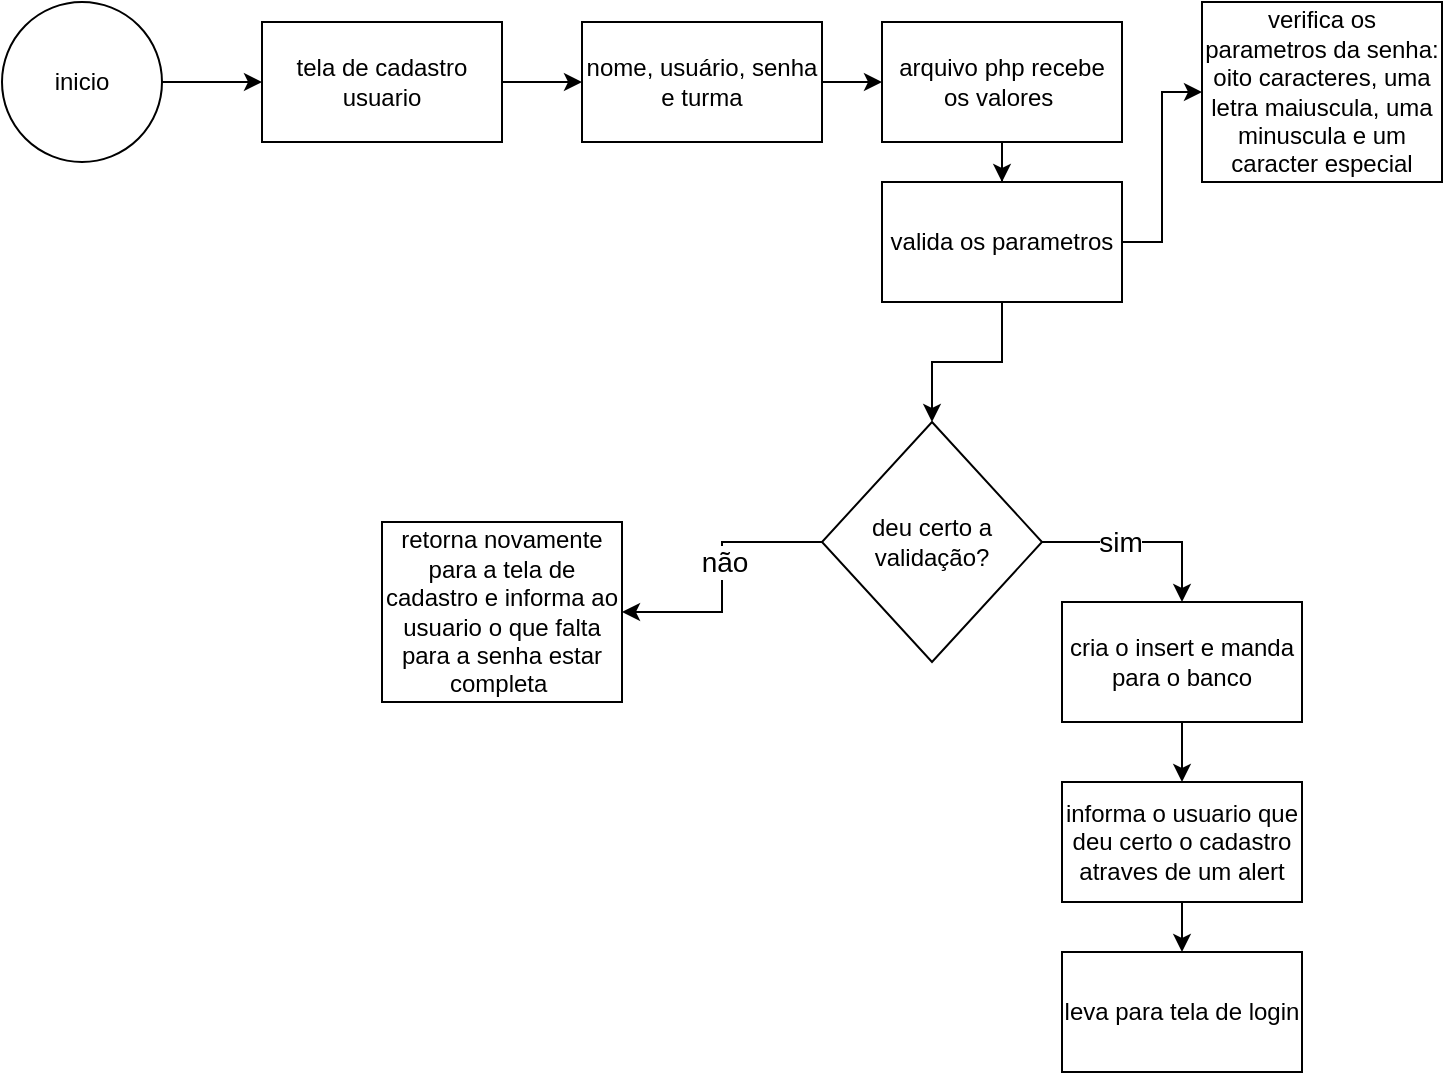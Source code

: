 <mxfile version="26.0.16">
  <diagram name="Página-1" id="Ak9r02H6mfEe0BIQiKck">
    <mxGraphModel dx="989" dy="532" grid="1" gridSize="10" guides="1" tooltips="1" connect="1" arrows="1" fold="1" page="1" pageScale="1" pageWidth="827" pageHeight="1169" math="0" shadow="0">
      <root>
        <mxCell id="0" />
        <mxCell id="1" parent="0" />
        <mxCell id="-8xBnZcwmEysZHi2TS6a-3" style="edgeStyle=orthogonalEdgeStyle;rounded=0;orthogonalLoop=1;jettySize=auto;html=1;exitX=1;exitY=0.5;exitDx=0;exitDy=0;entryX=0;entryY=0.5;entryDx=0;entryDy=0;" parent="1" source="-8xBnZcwmEysZHi2TS6a-1" target="-8xBnZcwmEysZHi2TS6a-2" edge="1">
          <mxGeometry relative="1" as="geometry" />
        </mxCell>
        <mxCell id="-8xBnZcwmEysZHi2TS6a-1" value="inicio" style="ellipse;whiteSpace=wrap;html=1;aspect=fixed;" parent="1" vertex="1">
          <mxGeometry x="30" y="80" width="80" height="80" as="geometry" />
        </mxCell>
        <mxCell id="-8xBnZcwmEysZHi2TS6a-5" value="" style="edgeStyle=orthogonalEdgeStyle;rounded=0;orthogonalLoop=1;jettySize=auto;html=1;" parent="1" source="-8xBnZcwmEysZHi2TS6a-2" target="-8xBnZcwmEysZHi2TS6a-4" edge="1">
          <mxGeometry relative="1" as="geometry" />
        </mxCell>
        <mxCell id="-8xBnZcwmEysZHi2TS6a-2" value="tela de cadastro usuario" style="whiteSpace=wrap;html=1;" parent="1" vertex="1">
          <mxGeometry x="160" y="90" width="120" height="60" as="geometry" />
        </mxCell>
        <mxCell id="O467FJwdF7BK_mbbdC4E-2" value="" style="edgeStyle=orthogonalEdgeStyle;rounded=0;orthogonalLoop=1;jettySize=auto;html=1;" parent="1" source="9gn32yECn1KLP7AIcRXt-5" target="O467FJwdF7BK_mbbdC4E-1" edge="1">
          <mxGeometry relative="1" as="geometry" />
        </mxCell>
        <mxCell id="-8xBnZcwmEysZHi2TS6a-4" value="nome, usuário, senha e turma" style="whiteSpace=wrap;html=1;" parent="1" vertex="1">
          <mxGeometry x="320" y="90" width="120" height="60" as="geometry" />
        </mxCell>
        <mxCell id="O467FJwdF7BK_mbbdC4E-4" value="" style="edgeStyle=orthogonalEdgeStyle;rounded=0;orthogonalLoop=1;jettySize=auto;html=1;" parent="1" source="O467FJwdF7BK_mbbdC4E-1" target="O467FJwdF7BK_mbbdC4E-3" edge="1">
          <mxGeometry relative="1" as="geometry" />
        </mxCell>
        <mxCell id="9gn32yECn1KLP7AIcRXt-2" value="" style="edgeStyle=orthogonalEdgeStyle;rounded=0;orthogonalLoop=1;jettySize=auto;html=1;" edge="1" parent="1" source="O467FJwdF7BK_mbbdC4E-1" target="9gn32yECn1KLP7AIcRXt-1">
          <mxGeometry relative="1" as="geometry" />
        </mxCell>
        <mxCell id="O467FJwdF7BK_mbbdC4E-1" value="valida os parametros" style="whiteSpace=wrap;html=1;" parent="1" vertex="1">
          <mxGeometry x="470" y="170" width="120" height="60" as="geometry" />
        </mxCell>
        <mxCell id="O467FJwdF7BK_mbbdC4E-8" value="" style="edgeStyle=orthogonalEdgeStyle;rounded=0;orthogonalLoop=1;jettySize=auto;html=1;fontSize=20;" parent="1" source="9gn32yECn1KLP7AIcRXt-4" target="O467FJwdF7BK_mbbdC4E-7" edge="1">
          <mxGeometry relative="1" as="geometry" />
        </mxCell>
        <mxCell id="O467FJwdF7BK_mbbdC4E-10" value="" style="edgeStyle=orthogonalEdgeStyle;rounded=0;orthogonalLoop=1;jettySize=auto;html=1;" parent="1" source="O467FJwdF7BK_mbbdC4E-3" target="O467FJwdF7BK_mbbdC4E-9" edge="1">
          <mxGeometry relative="1" as="geometry" />
        </mxCell>
        <mxCell id="O467FJwdF7BK_mbbdC4E-11" value="não" style="edgeLabel;html=1;align=center;verticalAlign=middle;resizable=0;points=[];fontSize=14;" parent="O467FJwdF7BK_mbbdC4E-10" vertex="1" connectable="0">
          <mxGeometry x="-0.1" y="1" relative="1" as="geometry">
            <mxPoint y="-1" as="offset" />
          </mxGeometry>
        </mxCell>
        <mxCell id="O467FJwdF7BK_mbbdC4E-3" value="deu certo a validação?" style="rhombus;whiteSpace=wrap;html=1;" parent="1" vertex="1">
          <mxGeometry x="440" y="290" width="110" height="120" as="geometry" />
        </mxCell>
        <mxCell id="O467FJwdF7BK_mbbdC4E-7" value="leva para tela de login" style="whiteSpace=wrap;html=1;" parent="1" vertex="1">
          <mxGeometry x="560" y="555" width="120" height="60" as="geometry" />
        </mxCell>
        <mxCell id="O467FJwdF7BK_mbbdC4E-9" value="retorna novamente para a tela de cadastro e informa ao usuario o que falta para a senha estar completa&amp;nbsp;" style="whiteSpace=wrap;html=1;" parent="1" vertex="1">
          <mxGeometry x="220" y="340" width="120" height="90" as="geometry" />
        </mxCell>
        <mxCell id="9gn32yECn1KLP7AIcRXt-1" value="verifica os parametros da senha:&lt;div&gt;oito caracteres, uma letra maiuscula, uma minuscula e um caracter especial&lt;/div&gt;" style="whiteSpace=wrap;html=1;" vertex="1" parent="1">
          <mxGeometry x="630" y="80" width="120" height="90" as="geometry" />
        </mxCell>
        <mxCell id="9gn32yECn1KLP7AIcRXt-6" value="" style="edgeStyle=orthogonalEdgeStyle;rounded=0;orthogonalLoop=1;jettySize=auto;html=1;" edge="1" parent="1" source="-8xBnZcwmEysZHi2TS6a-4" target="9gn32yECn1KLP7AIcRXt-5">
          <mxGeometry relative="1" as="geometry">
            <mxPoint x="440" y="120" as="sourcePoint" />
            <mxPoint x="530" y="170" as="targetPoint" />
          </mxGeometry>
        </mxCell>
        <mxCell id="9gn32yECn1KLP7AIcRXt-5" value="arquivo php recebe os valores&amp;nbsp;" style="rounded=0;whiteSpace=wrap;html=1;" vertex="1" parent="1">
          <mxGeometry x="470" y="90" width="120" height="60" as="geometry" />
        </mxCell>
        <mxCell id="9gn32yECn1KLP7AIcRXt-7" value="" style="edgeStyle=orthogonalEdgeStyle;rounded=0;orthogonalLoop=1;jettySize=auto;html=1;fontSize=20;" edge="1" parent="1" source="9gn32yECn1KLP7AIcRXt-9" target="9gn32yECn1KLP7AIcRXt-4">
          <mxGeometry relative="1" as="geometry">
            <mxPoint x="550" y="350" as="sourcePoint" />
            <mxPoint x="620" y="510" as="targetPoint" />
          </mxGeometry>
        </mxCell>
        <mxCell id="9gn32yECn1KLP7AIcRXt-4" value="informa o usuario que deu certo o cadastro atraves de um alert" style="rounded=0;whiteSpace=wrap;html=1;" vertex="1" parent="1">
          <mxGeometry x="560" y="470" width="120" height="60" as="geometry" />
        </mxCell>
        <mxCell id="9gn32yECn1KLP7AIcRXt-10" value="" style="edgeStyle=orthogonalEdgeStyle;rounded=0;orthogonalLoop=1;jettySize=auto;html=1;fontSize=20;entryX=0.5;entryY=0;entryDx=0;entryDy=0;" edge="1" parent="1" source="O467FJwdF7BK_mbbdC4E-3" target="9gn32yECn1KLP7AIcRXt-9">
          <mxGeometry relative="1" as="geometry">
            <mxPoint x="550" y="350" as="sourcePoint" />
            <mxPoint x="620" y="470" as="targetPoint" />
          </mxGeometry>
        </mxCell>
        <mxCell id="9gn32yECn1KLP7AIcRXt-11" value="&lt;font style=&quot;font-size: 14px;&quot;&gt;sim&lt;/font&gt;" style="edgeLabel;html=1;align=center;verticalAlign=middle;resizable=0;points=[];fontSize=13;" vertex="1" connectable="0" parent="9gn32yECn1KLP7AIcRXt-10">
          <mxGeometry x="-0.233" y="2" relative="1" as="geometry">
            <mxPoint y="2" as="offset" />
          </mxGeometry>
        </mxCell>
        <mxCell id="9gn32yECn1KLP7AIcRXt-9" value="cria o insert e manda para o banco" style="rounded=0;whiteSpace=wrap;html=1;" vertex="1" parent="1">
          <mxGeometry x="560" y="380" width="120" height="60" as="geometry" />
        </mxCell>
      </root>
    </mxGraphModel>
  </diagram>
</mxfile>
